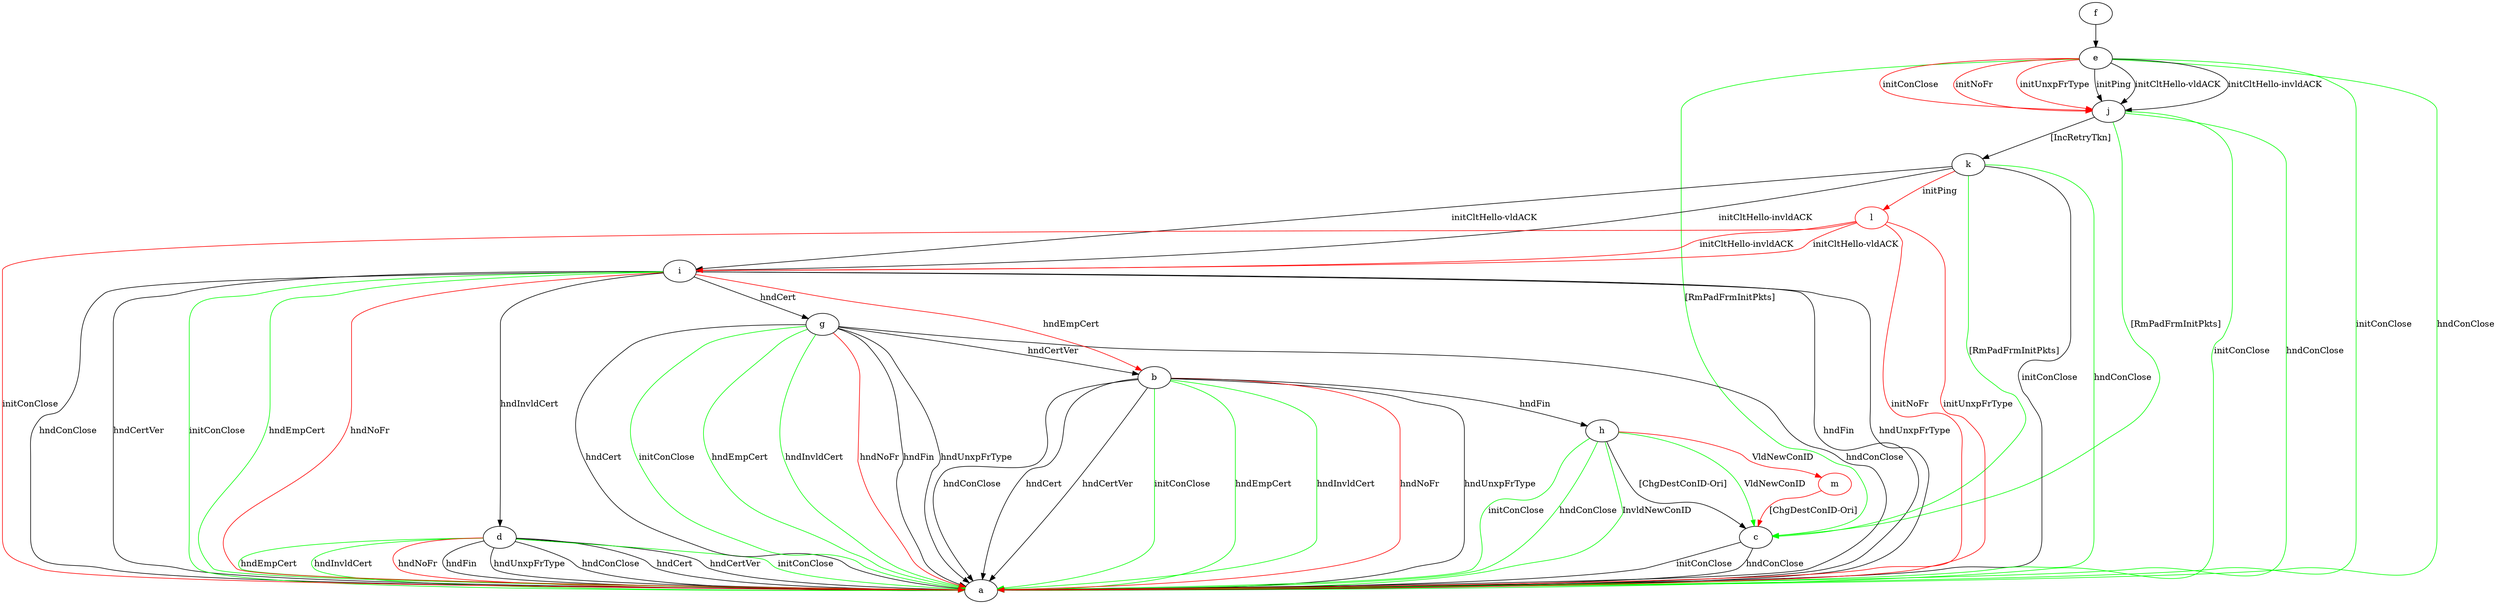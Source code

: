 digraph "" {
	b -> a	[key=0,
		label="hndUnxpFrType "];
	b -> a	[key=1,
		label="hndConClose "];
	b -> a	[key=2,
		label="hndCert "];
	b -> a	[key=3,
		label="hndCertVer "];
	b -> a	[key=4,
		color=green,
		label="initConClose "];
	b -> a	[key=5,
		color=green,
		label="hndEmpCert "];
	b -> a	[key=6,
		color=green,
		label="hndInvldCert "];
	b -> a	[key=7,
		color=red,
		label="hndNoFr "];
	b -> h	[key=0,
		label="hndFin "];
	c -> a	[key=0,
		label="initConClose "];
	c -> a	[key=1,
		label="hndConClose "];
	d -> a	[key=0,
		label="hndFin "];
	d -> a	[key=1,
		label="hndUnxpFrType "];
	d -> a	[key=2,
		label="hndConClose "];
	d -> a	[key=3,
		label="hndCert "];
	d -> a	[key=4,
		label="hndCertVer "];
	d -> a	[key=5,
		color=green,
		label="initConClose "];
	d -> a	[key=6,
		color=green,
		label="hndEmpCert "];
	d -> a	[key=7,
		color=green,
		label="hndInvldCert "];
	d -> a	[key=8,
		color=red,
		label="hndNoFr "];
	e -> a	[key=0,
		color=green,
		label="initConClose "];
	e -> a	[key=1,
		color=green,
		label="hndConClose "];
	e -> c	[key=0,
		color=green,
		label="[RmPadFrmInitPkts] "];
	e -> j	[key=0,
		label="initPing "];
	e -> j	[key=1,
		label="initCltHello-vldACK "];
	e -> j	[key=2,
		label="initCltHello-invldACK "];
	e -> j	[key=3,
		color=red,
		label="initConClose "];
	e -> j	[key=4,
		color=red,
		label="initNoFr "];
	e -> j	[key=5,
		color=red,
		label="initUnxpFrType "];
	f -> e	[key=0];
	g -> a	[key=0,
		label="hndFin "];
	g -> a	[key=1,
		label="hndUnxpFrType "];
	g -> a	[key=2,
		label="hndConClose "];
	g -> a	[key=3,
		label="hndCert "];
	g -> a	[key=4,
		color=green,
		label="initConClose "];
	g -> a	[key=5,
		color=green,
		label="hndEmpCert "];
	g -> a	[key=6,
		color=green,
		label="hndInvldCert "];
	g -> a	[key=7,
		color=red,
		label="hndNoFr "];
	g -> b	[key=0,
		label="hndCertVer "];
	h -> a	[key=0,
		color=green,
		label="initConClose "];
	h -> a	[key=1,
		color=green,
		label="hndConClose "];
	h -> a	[key=2,
		color=green,
		label="InvldNewConID "];
	h -> c	[key=0,
		label="[ChgDestConID-Ori] "];
	h -> c	[key=1,
		color=green,
		label="VldNewConID "];
	m	[color=red];
	h -> m	[key=0,
		color=red,
		label="VldNewConID "];
	i -> a	[key=0,
		label="hndFin "];
	i -> a	[key=1,
		label="hndUnxpFrType "];
	i -> a	[key=2,
		label="hndConClose "];
	i -> a	[key=3,
		label="hndCertVer "];
	i -> a	[key=4,
		color=green,
		label="initConClose "];
	i -> a	[key=5,
		color=green,
		label="hndEmpCert "];
	i -> a	[key=6,
		color=red,
		label="hndNoFr "];
	i -> b	[key=0,
		color=red,
		label="hndEmpCert "];
	i -> d	[key=0,
		label="hndInvldCert "];
	i -> g	[key=0,
		label="hndCert "];
	j -> a	[key=0,
		color=green,
		label="initConClose "];
	j -> a	[key=1,
		color=green,
		label="hndConClose "];
	j -> c	[key=0,
		color=green,
		label="[RmPadFrmInitPkts] "];
	j -> k	[key=0,
		label="[IncRetryTkn] "];
	k -> a	[key=0,
		label="initConClose "];
	k -> a	[key=1,
		color=green,
		label="hndConClose "];
	k -> c	[key=0,
		color=green,
		label="[RmPadFrmInitPkts] "];
	k -> i	[key=0,
		label="initCltHello-vldACK "];
	k -> i	[key=1,
		label="initCltHello-invldACK "];
	l	[color=red];
	k -> l	[key=0,
		color=red,
		label="initPing "];
	l -> a	[key=0,
		color=red,
		label="initConClose "];
	l -> a	[key=1,
		color=red,
		label="initNoFr "];
	l -> a	[key=2,
		color=red,
		label="initUnxpFrType "];
	l -> i	[key=0,
		color=red,
		label="initCltHello-vldACK "];
	l -> i	[key=1,
		color=red,
		label="initCltHello-invldACK "];
	m -> c	[key=0,
		color=red,
		label="[ChgDestConID-Ori] "];
}
